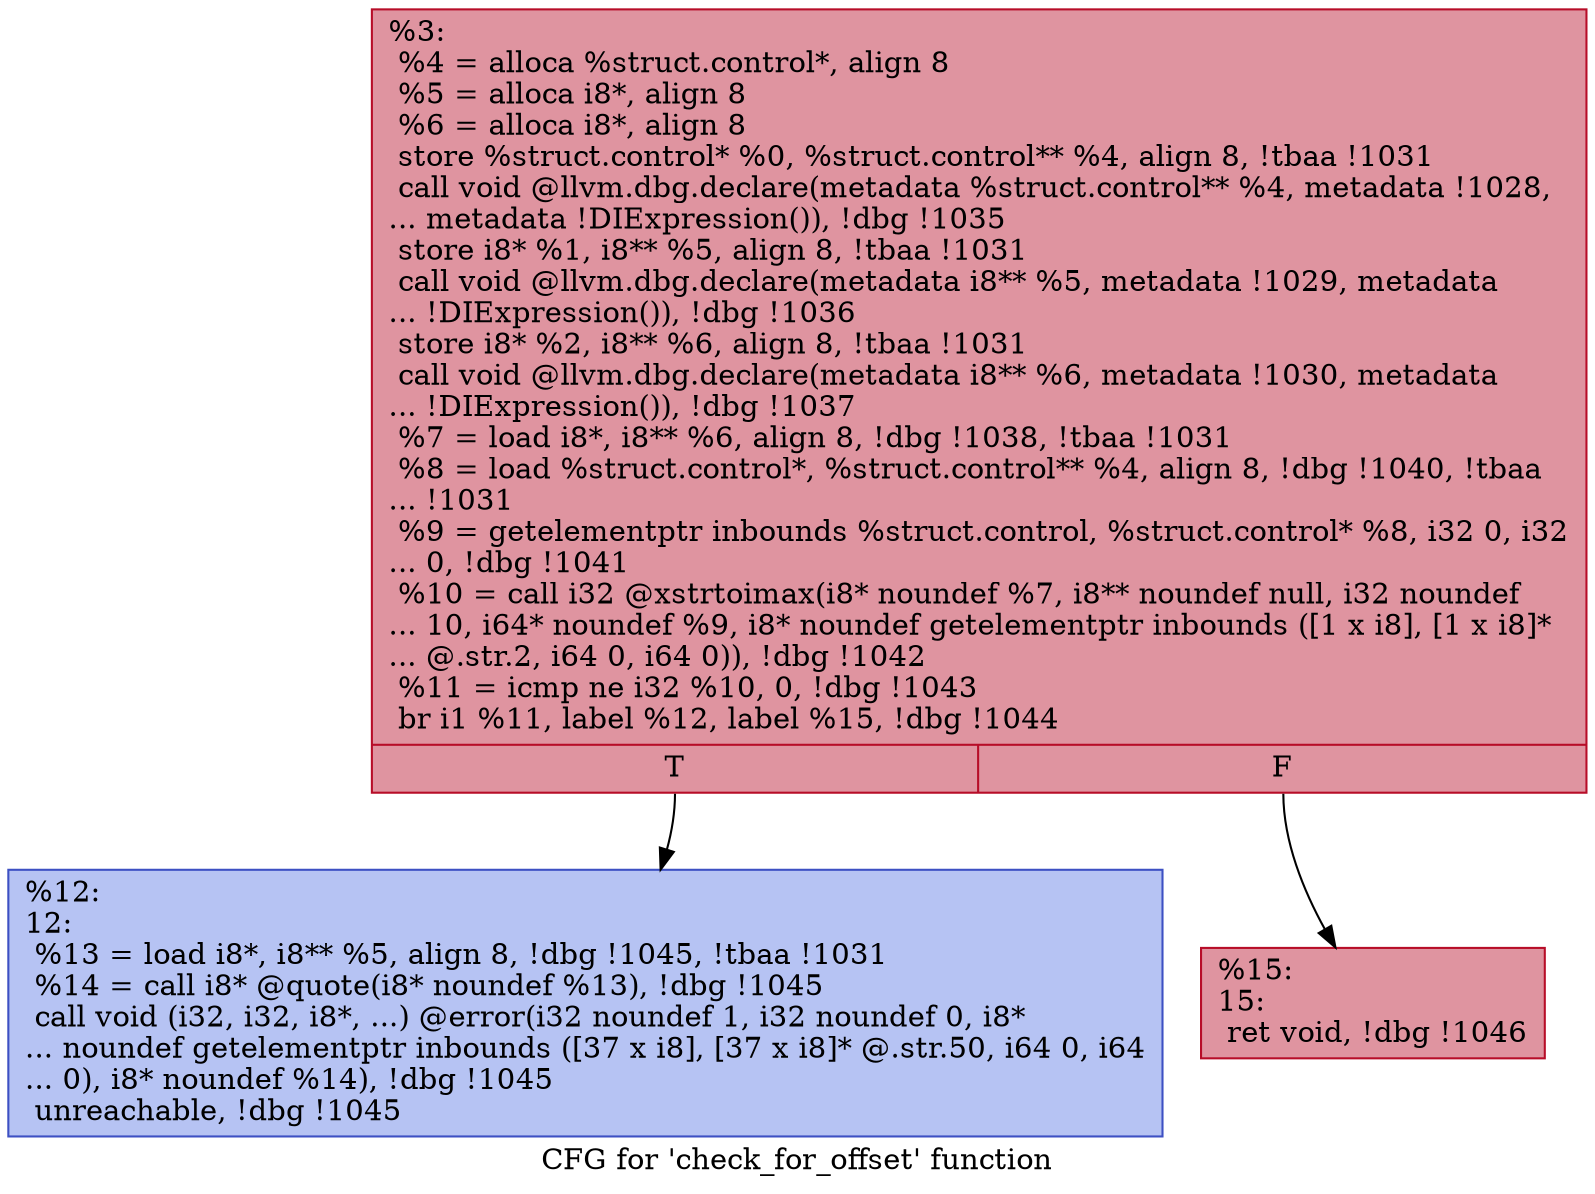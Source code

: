 digraph "CFG for 'check_for_offset' function" {
	label="CFG for 'check_for_offset' function";

	Node0x23c7d40 [shape=record,color="#b70d28ff", style=filled, fillcolor="#b70d2870",label="{%3:\l  %4 = alloca %struct.control*, align 8\l  %5 = alloca i8*, align 8\l  %6 = alloca i8*, align 8\l  store %struct.control* %0, %struct.control** %4, align 8, !tbaa !1031\l  call void @llvm.dbg.declare(metadata %struct.control** %4, metadata !1028,\l... metadata !DIExpression()), !dbg !1035\l  store i8* %1, i8** %5, align 8, !tbaa !1031\l  call void @llvm.dbg.declare(metadata i8** %5, metadata !1029, metadata\l... !DIExpression()), !dbg !1036\l  store i8* %2, i8** %6, align 8, !tbaa !1031\l  call void @llvm.dbg.declare(metadata i8** %6, metadata !1030, metadata\l... !DIExpression()), !dbg !1037\l  %7 = load i8*, i8** %6, align 8, !dbg !1038, !tbaa !1031\l  %8 = load %struct.control*, %struct.control** %4, align 8, !dbg !1040, !tbaa\l... !1031\l  %9 = getelementptr inbounds %struct.control, %struct.control* %8, i32 0, i32\l... 0, !dbg !1041\l  %10 = call i32 @xstrtoimax(i8* noundef %7, i8** noundef null, i32 noundef\l... 10, i64* noundef %9, i8* noundef getelementptr inbounds ([1 x i8], [1 x i8]*\l... @.str.2, i64 0, i64 0)), !dbg !1042\l  %11 = icmp ne i32 %10, 0, !dbg !1043\l  br i1 %11, label %12, label %15, !dbg !1044\l|{<s0>T|<s1>F}}"];
	Node0x23c7d40:s0 -> Node0x23c7d90;
	Node0x23c7d40:s1 -> Node0x23c7de0;
	Node0x23c7d90 [shape=record,color="#3d50c3ff", style=filled, fillcolor="#5977e370",label="{%12:\l12:                                               \l  %13 = load i8*, i8** %5, align 8, !dbg !1045, !tbaa !1031\l  %14 = call i8* @quote(i8* noundef %13), !dbg !1045\l  call void (i32, i32, i8*, ...) @error(i32 noundef 1, i32 noundef 0, i8*\l... noundef getelementptr inbounds ([37 x i8], [37 x i8]* @.str.50, i64 0, i64\l... 0), i8* noundef %14), !dbg !1045\l  unreachable, !dbg !1045\l}"];
	Node0x23c7de0 [shape=record,color="#b70d28ff", style=filled, fillcolor="#b70d2870",label="{%15:\l15:                                               \l  ret void, !dbg !1046\l}"];
}
